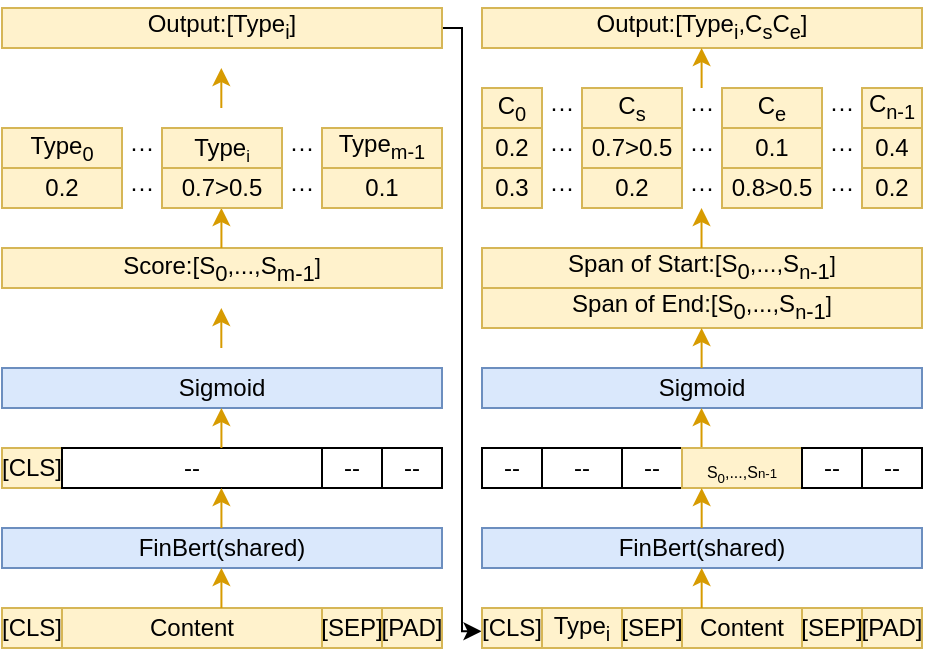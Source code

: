 <mxfile version="21.3.2" type="github">
  <diagram id="C5RBs43oDa-KdzZeNtuy" name="Page-1">
    <mxGraphModel dx="1195" dy="637" grid="0" gridSize="10" guides="1" tooltips="1" connect="1" arrows="1" fold="1" page="1" pageScale="1" pageWidth="827" pageHeight="1169" math="0" shadow="0">
      <root>
        <mxCell id="WIyWlLk6GJQsqaUBKTNV-0" />
        <mxCell id="WIyWlLk6GJQsqaUBKTNV-1" parent="WIyWlLk6GJQsqaUBKTNV-0" />
        <mxCell id="G-Czn8x9Ac623vH-5RZ5-0" value="Content" style="rounded=0;whiteSpace=wrap;html=1;fillColor=#fff2cc;strokeColor=#d6b656;" vertex="1" parent="WIyWlLk6GJQsqaUBKTNV-1">
          <mxGeometry x="120" y="820" width="130" height="20" as="geometry" />
        </mxCell>
        <mxCell id="G-Czn8x9Ac623vH-5RZ5-1" value="[CLS]" style="rounded=0;whiteSpace=wrap;html=1;fillColor=#fff2cc;strokeColor=#d6b656;" vertex="1" parent="WIyWlLk6GJQsqaUBKTNV-1">
          <mxGeometry x="90" y="820" width="30" height="20" as="geometry" />
        </mxCell>
        <mxCell id="G-Czn8x9Ac623vH-5RZ5-2" value="[PAD]" style="rounded=0;whiteSpace=wrap;html=1;fillColor=#fff2cc;strokeColor=#d6b656;" vertex="1" parent="WIyWlLk6GJQsqaUBKTNV-1">
          <mxGeometry x="280" y="820" width="30" height="20" as="geometry" />
        </mxCell>
        <mxCell id="G-Czn8x9Ac623vH-5RZ5-3" value="[SEP]" style="rounded=0;whiteSpace=wrap;html=1;fillColor=#fff2cc;strokeColor=#d6b656;" vertex="1" parent="WIyWlLk6GJQsqaUBKTNV-1">
          <mxGeometry x="250" y="820" width="30" height="20" as="geometry" />
        </mxCell>
        <mxCell id="G-Czn8x9Ac623vH-5RZ5-4" value="[CLS]" style="rounded=0;whiteSpace=wrap;html=1;fillColor=#fff2cc;strokeColor=#d6b656;" vertex="1" parent="WIyWlLk6GJQsqaUBKTNV-1">
          <mxGeometry x="90" y="740" width="30" height="20" as="geometry" />
        </mxCell>
        <mxCell id="G-Czn8x9Ac623vH-5RZ5-5" value="FinBert(shared)" style="rounded=0;whiteSpace=wrap;html=1;fillColor=#dae8fc;strokeColor=#6c8ebf;" vertex="1" parent="WIyWlLk6GJQsqaUBKTNV-1">
          <mxGeometry x="90" y="780" width="220" height="20" as="geometry" />
        </mxCell>
        <mxCell id="G-Czn8x9Ac623vH-5RZ5-7" value="--" style="rounded=0;whiteSpace=wrap;html=1;" vertex="1" parent="WIyWlLk6GJQsqaUBKTNV-1">
          <mxGeometry x="120" y="740" width="130" height="20" as="geometry" />
        </mxCell>
        <mxCell id="G-Czn8x9Ac623vH-5RZ5-8" value="--" style="rounded=0;whiteSpace=wrap;html=1;" vertex="1" parent="WIyWlLk6GJQsqaUBKTNV-1">
          <mxGeometry x="280" y="740" width="30" height="20" as="geometry" />
        </mxCell>
        <mxCell id="G-Czn8x9Ac623vH-5RZ5-9" value="--" style="rounded=0;whiteSpace=wrap;html=1;" vertex="1" parent="WIyWlLk6GJQsqaUBKTNV-1">
          <mxGeometry x="250" y="740" width="30" height="20" as="geometry" />
        </mxCell>
        <mxCell id="G-Czn8x9Ac623vH-5RZ5-10" value="Sigmoid" style="rounded=0;whiteSpace=wrap;html=1;fillColor=#dae8fc;strokeColor=#6c8ebf;" vertex="1" parent="WIyWlLk6GJQsqaUBKTNV-1">
          <mxGeometry x="90" y="700" width="220" height="20" as="geometry" />
        </mxCell>
        <mxCell id="G-Czn8x9Ac623vH-5RZ5-11" value="&lt;p style=&quot;line-height: 0%;&quot;&gt;&lt;font style=&quot;font-size: 12px;&quot;&gt;Score:[S&lt;sub style=&quot;font-size: 11px;&quot;&gt;0&lt;/sub&gt;,...,S&lt;sub style=&quot;font-size: 11px;&quot;&gt;m-1&lt;/sub&gt;&lt;span style=&quot;font-size: 11px;&quot;&gt;]&lt;br style=&quot;font-size: 11px;&quot;&gt;&lt;/span&gt;&lt;br&gt;&lt;/font&gt;&lt;/p&gt;" style="rounded=0;whiteSpace=wrap;html=1;fillColor=#fff2cc;strokeColor=#d6b656;" vertex="1" parent="WIyWlLk6GJQsqaUBKTNV-1">
          <mxGeometry x="90" y="640" width="220" height="20" as="geometry" />
        </mxCell>
        <mxCell id="G-Czn8x9Ac623vH-5RZ5-107" style="edgeStyle=orthogonalEdgeStyle;rounded=0;orthogonalLoop=1;jettySize=auto;html=1;entryX=-0.008;entryY=0.582;entryDx=0;entryDy=0;entryPerimeter=0;" edge="1" parent="WIyWlLk6GJQsqaUBKTNV-1" source="G-Czn8x9Ac623vH-5RZ5-12" target="G-Czn8x9Ac623vH-5RZ5-34">
          <mxGeometry relative="1" as="geometry">
            <Array as="points">
              <mxPoint x="320" y="530" />
              <mxPoint x="320" y="832" />
            </Array>
          </mxGeometry>
        </mxCell>
        <mxCell id="G-Czn8x9Ac623vH-5RZ5-12" value="&lt;p style=&quot;line-height: 0%;&quot;&gt;Output:[Type&lt;sub&gt;i&lt;/sub&gt;]&lt;/p&gt;" style="rounded=0;whiteSpace=wrap;html=1;fillColor=#fff2cc;strokeColor=#d6b656;" vertex="1" parent="WIyWlLk6GJQsqaUBKTNV-1">
          <mxGeometry x="90" y="520" width="220" height="20" as="geometry" />
        </mxCell>
        <mxCell id="G-Czn8x9Ac623vH-5RZ5-16" value="" style="endArrow=classic;html=1;rounded=0;endWidth=15.172;strokeWidth=1;shadow=0;strokeColor=#d79b00;fillColor=#ffe6cc;" edge="1" parent="WIyWlLk6GJQsqaUBKTNV-1">
          <mxGeometry width="50" height="50" relative="1" as="geometry">
            <mxPoint x="199.71" y="820" as="sourcePoint" />
            <mxPoint x="199.71" y="800" as="targetPoint" />
            <Array as="points">
              <mxPoint x="199.71" y="800" />
            </Array>
          </mxGeometry>
        </mxCell>
        <mxCell id="G-Czn8x9Ac623vH-5RZ5-17" value="" style="endArrow=classic;html=1;rounded=0;endWidth=15.172;strokeWidth=1;shadow=0;strokeColor=#d79b00;fillColor=#ffe6cc;" edge="1" parent="WIyWlLk6GJQsqaUBKTNV-1">
          <mxGeometry width="50" height="50" relative="1" as="geometry">
            <mxPoint x="199.71" y="780" as="sourcePoint" />
            <mxPoint x="199.71" y="760" as="targetPoint" />
            <Array as="points">
              <mxPoint x="199.71" y="760" />
            </Array>
          </mxGeometry>
        </mxCell>
        <mxCell id="G-Czn8x9Ac623vH-5RZ5-18" value="" style="endArrow=classic;html=1;rounded=0;endWidth=15.172;strokeWidth=1;shadow=0;strokeColor=#d79b00;fillColor=#ffe6cc;" edge="1" parent="WIyWlLk6GJQsqaUBKTNV-1">
          <mxGeometry width="50" height="50" relative="1" as="geometry">
            <mxPoint x="199.71" y="740" as="sourcePoint" />
            <mxPoint x="199.71" y="720" as="targetPoint" />
            <Array as="points">
              <mxPoint x="199.71" y="720" />
            </Array>
          </mxGeometry>
        </mxCell>
        <mxCell id="G-Czn8x9Ac623vH-5RZ5-19" value="" style="endArrow=classic;html=1;rounded=0;endWidth=15.172;strokeWidth=1;shadow=0;strokeColor=#d79b00;fillColor=#ffe6cc;" edge="1" parent="WIyWlLk6GJQsqaUBKTNV-1">
          <mxGeometry width="50" height="50" relative="1" as="geometry">
            <mxPoint x="199.66" y="690" as="sourcePoint" />
            <mxPoint x="199.66" y="670" as="targetPoint" />
            <Array as="points">
              <mxPoint x="199.66" y="670" />
            </Array>
          </mxGeometry>
        </mxCell>
        <mxCell id="G-Czn8x9Ac623vH-5RZ5-20" value="" style="endArrow=classic;html=1;rounded=0;endWidth=15.172;strokeWidth=1;shadow=0;strokeColor=#d79b00;fillColor=#ffe6cc;" edge="1" parent="WIyWlLk6GJQsqaUBKTNV-1">
          <mxGeometry width="50" height="50" relative="1" as="geometry">
            <mxPoint x="199.71" y="640" as="sourcePoint" />
            <mxPoint x="199.71" y="620" as="targetPoint" />
            <Array as="points">
              <mxPoint x="199.71" y="620" />
            </Array>
          </mxGeometry>
        </mxCell>
        <mxCell id="G-Czn8x9Ac623vH-5RZ5-21" value="" style="endArrow=classic;html=1;rounded=0;endWidth=15.172;strokeWidth=1;shadow=0;strokeColor=#d79b00;fillColor=#ffe6cc;" edge="1" parent="WIyWlLk6GJQsqaUBKTNV-1">
          <mxGeometry width="50" height="50" relative="1" as="geometry">
            <mxPoint x="199.66" y="570" as="sourcePoint" />
            <mxPoint x="199.66" y="550" as="targetPoint" />
            <Array as="points">
              <mxPoint x="199.66" y="550" />
            </Array>
          </mxGeometry>
        </mxCell>
        <mxCell id="G-Czn8x9Ac623vH-5RZ5-22" value="Type&lt;sub&gt;0&lt;/sub&gt;" style="rounded=0;whiteSpace=wrap;html=1;fillColor=#fff2cc;strokeColor=#d6b656;" vertex="1" parent="WIyWlLk6GJQsqaUBKTNV-1">
          <mxGeometry x="90" y="580" width="60" height="20" as="geometry" />
        </mxCell>
        <mxCell id="G-Czn8x9Ac623vH-5RZ5-23" value="Type&lt;span style=&quot;font-size: 10px;&quot;&gt;&lt;sub&gt;i&lt;/sub&gt;&lt;/span&gt;" style="rounded=0;whiteSpace=wrap;html=1;fillColor=#fff2cc;strokeColor=#d6b656;" vertex="1" parent="WIyWlLk6GJQsqaUBKTNV-1">
          <mxGeometry x="170" y="580" width="60" height="20" as="geometry" />
        </mxCell>
        <mxCell id="G-Czn8x9Ac623vH-5RZ5-24" value="0.2" style="rounded=0;whiteSpace=wrap;html=1;fillColor=#fff2cc;strokeColor=#d6b656;" vertex="1" parent="WIyWlLk6GJQsqaUBKTNV-1">
          <mxGeometry x="90" y="600" width="60" height="20" as="geometry" />
        </mxCell>
        <mxCell id="G-Czn8x9Ac623vH-5RZ5-25" value="0.7&amp;gt;0.5" style="rounded=0;whiteSpace=wrap;html=1;fillColor=#fff2cc;strokeColor=#d6b656;" vertex="1" parent="WIyWlLk6GJQsqaUBKTNV-1">
          <mxGeometry x="170" y="600" width="60" height="20" as="geometry" />
        </mxCell>
        <mxCell id="G-Czn8x9Ac623vH-5RZ5-26" value="0.1" style="rounded=0;whiteSpace=wrap;html=1;fillColor=#fff2cc;strokeColor=#d6b656;" vertex="1" parent="WIyWlLk6GJQsqaUBKTNV-1">
          <mxGeometry x="250" y="600" width="60" height="20" as="geometry" />
        </mxCell>
        <mxCell id="G-Czn8x9Ac623vH-5RZ5-27" value="&lt;p style=&quot;line-height: 0%;&quot;&gt;Type&lt;sub&gt;m-1&lt;/sub&gt;&lt;/p&gt;" style="rounded=0;whiteSpace=wrap;html=1;fillColor=#fff2cc;strokeColor=#d6b656;" vertex="1" parent="WIyWlLk6GJQsqaUBKTNV-1">
          <mxGeometry x="250" y="580" width="60" height="20" as="geometry" />
        </mxCell>
        <mxCell id="G-Czn8x9Ac623vH-5RZ5-33" value="Type&lt;sub&gt;i&lt;/sub&gt;" style="rounded=0;whiteSpace=wrap;html=1;fillColor=#fff2cc;strokeColor=#d6b656;" vertex="1" parent="WIyWlLk6GJQsqaUBKTNV-1">
          <mxGeometry x="360" y="820" width="40" height="20" as="geometry" />
        </mxCell>
        <mxCell id="G-Czn8x9Ac623vH-5RZ5-34" value="[CLS]" style="rounded=0;whiteSpace=wrap;html=1;fillColor=#fff2cc;strokeColor=#d6b656;" vertex="1" parent="WIyWlLk6GJQsqaUBKTNV-1">
          <mxGeometry x="330" y="820" width="30" height="20" as="geometry" />
        </mxCell>
        <mxCell id="G-Czn8x9Ac623vH-5RZ5-35" value="[PAD]" style="rounded=0;whiteSpace=wrap;html=1;fillColor=#fff2cc;strokeColor=#d6b656;" vertex="1" parent="WIyWlLk6GJQsqaUBKTNV-1">
          <mxGeometry x="520" y="820" width="30" height="20" as="geometry" />
        </mxCell>
        <mxCell id="G-Czn8x9Ac623vH-5RZ5-36" value="[SEP]" style="rounded=0;whiteSpace=wrap;html=1;fillColor=#fff2cc;strokeColor=#d6b656;" vertex="1" parent="WIyWlLk6GJQsqaUBKTNV-1">
          <mxGeometry x="400" y="820" width="30" height="20" as="geometry" />
        </mxCell>
        <mxCell id="G-Czn8x9Ac623vH-5RZ5-38" value="FinBert(shared)" style="rounded=0;whiteSpace=wrap;html=1;fillColor=#dae8fc;strokeColor=#6c8ebf;" vertex="1" parent="WIyWlLk6GJQsqaUBKTNV-1">
          <mxGeometry x="330" y="780" width="220" height="20" as="geometry" />
        </mxCell>
        <mxCell id="G-Czn8x9Ac623vH-5RZ5-42" value="Sigmoid" style="rounded=0;whiteSpace=wrap;html=1;fillColor=#dae8fc;strokeColor=#6c8ebf;" vertex="1" parent="WIyWlLk6GJQsqaUBKTNV-1">
          <mxGeometry x="330" y="700" width="220" height="20" as="geometry" />
        </mxCell>
        <mxCell id="G-Czn8x9Ac623vH-5RZ5-43" value="&lt;p style=&quot;line-height: 0%;&quot;&gt;&lt;font style=&quot;font-size: 12px;&quot;&gt;Span of Start:[S&lt;sub style=&quot;font-size: 11px;&quot;&gt;0&lt;/sub&gt;,...,S&lt;sub&gt;n&lt;/sub&gt;&lt;sub style=&quot;font-size: 11px;&quot;&gt;-1&lt;/sub&gt;&lt;span style=&quot;font-size: 11px;&quot;&gt;]&lt;br style=&quot;font-size: 11px;&quot;&gt;&lt;/span&gt;&lt;br&gt;&lt;/font&gt;&lt;/p&gt;" style="rounded=0;whiteSpace=wrap;html=1;fillColor=#fff2cc;strokeColor=#d6b656;" vertex="1" parent="WIyWlLk6GJQsqaUBKTNV-1">
          <mxGeometry x="330" y="640" width="220" height="20" as="geometry" />
        </mxCell>
        <mxCell id="G-Czn8x9Ac623vH-5RZ5-44" value="&lt;p style=&quot;line-height: 0%;&quot;&gt;Output:[Type&lt;sub&gt;i&lt;/sub&gt;,C&lt;sub&gt;s&lt;/sub&gt;C&lt;sub&gt;e&lt;/sub&gt;]&lt;/p&gt;" style="rounded=0;whiteSpace=wrap;html=1;fillColor=#fff2cc;strokeColor=#d6b656;" vertex="1" parent="WIyWlLk6GJQsqaUBKTNV-1">
          <mxGeometry x="330" y="520" width="220" height="20" as="geometry" />
        </mxCell>
        <mxCell id="G-Czn8x9Ac623vH-5RZ5-50" value="" style="endArrow=classic;html=1;rounded=0;endWidth=15.172;strokeWidth=1;shadow=0;strokeColor=#d79b00;fillColor=#ffe6cc;" edge="1" parent="WIyWlLk6GJQsqaUBKTNV-1">
          <mxGeometry width="50" height="50" relative="1" as="geometry">
            <mxPoint x="439.8" y="560" as="sourcePoint" />
            <mxPoint x="439.8" y="540" as="targetPoint" />
            <Array as="points">
              <mxPoint x="439.8" y="540" />
            </Array>
          </mxGeometry>
        </mxCell>
        <mxCell id="G-Czn8x9Ac623vH-5RZ5-51" value="C&lt;sub&gt;0&lt;/sub&gt;" style="rounded=0;whiteSpace=wrap;html=1;fillColor=#fff2cc;strokeColor=#d6b656;" vertex="1" parent="WIyWlLk6GJQsqaUBKTNV-1">
          <mxGeometry x="330" y="560" width="30" height="20" as="geometry" />
        </mxCell>
        <mxCell id="G-Czn8x9Ac623vH-5RZ5-52" value="C&lt;sub&gt;s&lt;/sub&gt;" style="rounded=0;whiteSpace=wrap;html=1;fillColor=#fff2cc;strokeColor=#d6b656;" vertex="1" parent="WIyWlLk6GJQsqaUBKTNV-1">
          <mxGeometry x="380" y="560" width="50" height="20" as="geometry" />
        </mxCell>
        <mxCell id="G-Czn8x9Ac623vH-5RZ5-53" value="0.2" style="rounded=0;whiteSpace=wrap;html=1;fillColor=#fff2cc;strokeColor=#d6b656;" vertex="1" parent="WIyWlLk6GJQsqaUBKTNV-1">
          <mxGeometry x="330" y="580" width="30" height="20" as="geometry" />
        </mxCell>
        <mxCell id="G-Czn8x9Ac623vH-5RZ5-54" value="0.7&amp;gt;0.5" style="rounded=0;whiteSpace=wrap;html=1;fillColor=#fff2cc;strokeColor=#d6b656;" vertex="1" parent="WIyWlLk6GJQsqaUBKTNV-1">
          <mxGeometry x="380" y="580" width="50" height="20" as="geometry" />
        </mxCell>
        <mxCell id="G-Czn8x9Ac623vH-5RZ5-55" value="0.4" style="rounded=0;whiteSpace=wrap;html=1;fillColor=#fff2cc;strokeColor=#d6b656;" vertex="1" parent="WIyWlLk6GJQsqaUBKTNV-1">
          <mxGeometry x="520" y="580" width="30" height="20" as="geometry" />
        </mxCell>
        <mxCell id="G-Czn8x9Ac623vH-5RZ5-56" value="&lt;p style=&quot;line-height: 0%;&quot;&gt;C&lt;sub&gt;n-1&lt;/sub&gt;&lt;/p&gt;" style="rounded=0;whiteSpace=wrap;html=1;fillColor=#fff2cc;strokeColor=#d6b656;" vertex="1" parent="WIyWlLk6GJQsqaUBKTNV-1">
          <mxGeometry x="520" y="560" width="30" height="20" as="geometry" />
        </mxCell>
        <mxCell id="G-Czn8x9Ac623vH-5RZ5-60" value="Content" style="rounded=0;whiteSpace=wrap;html=1;fillColor=#fff2cc;strokeColor=#d6b656;" vertex="1" parent="WIyWlLk6GJQsqaUBKTNV-1">
          <mxGeometry x="430" y="820" width="60" height="20" as="geometry" />
        </mxCell>
        <mxCell id="G-Czn8x9Ac623vH-5RZ5-61" value="[SEP]" style="rounded=0;whiteSpace=wrap;html=1;fillColor=#fff2cc;strokeColor=#d6b656;" vertex="1" parent="WIyWlLk6GJQsqaUBKTNV-1">
          <mxGeometry x="490" y="820" width="30" height="20" as="geometry" />
        </mxCell>
        <mxCell id="G-Czn8x9Ac623vH-5RZ5-79" value="···" style="rounded=0;whiteSpace=wrap;html=1;gradientColor=#ffffff;strokeColor=#FFFFFF;fillColor=none;opacity=0;" vertex="1" parent="WIyWlLk6GJQsqaUBKTNV-1">
          <mxGeometry x="150" y="580" width="20" height="20" as="geometry" />
        </mxCell>
        <mxCell id="G-Czn8x9Ac623vH-5RZ5-82" value="···" style="rounded=0;whiteSpace=wrap;html=1;gradientColor=#ffffff;strokeColor=#FFFFFF;fillColor=none;opacity=0;" vertex="1" parent="WIyWlLk6GJQsqaUBKTNV-1">
          <mxGeometry x="150" y="600" width="20" height="20" as="geometry" />
        </mxCell>
        <mxCell id="G-Czn8x9Ac623vH-5RZ5-83" value="···" style="rounded=0;whiteSpace=wrap;html=1;gradientColor=#ffffff;strokeColor=#FFFFFF;fillColor=none;opacity=0;" vertex="1" parent="WIyWlLk6GJQsqaUBKTNV-1">
          <mxGeometry x="230" y="580" width="20" height="20" as="geometry" />
        </mxCell>
        <mxCell id="G-Czn8x9Ac623vH-5RZ5-84" value="···" style="rounded=0;whiteSpace=wrap;html=1;gradientColor=#ffffff;strokeColor=#FFFFFF;fillColor=none;opacity=0;" vertex="1" parent="WIyWlLk6GJQsqaUBKTNV-1">
          <mxGeometry x="230" y="600" width="20" height="20" as="geometry" />
        </mxCell>
        <mxCell id="G-Czn8x9Ac623vH-5RZ5-85" value="&lt;p style=&quot;line-height: 0%;&quot;&gt;&lt;font style=&quot;font-size: 12px;&quot;&gt;Span of End:[S&lt;sub style=&quot;font-size: 11px;&quot;&gt;0&lt;/sub&gt;,...,S&lt;sub&gt;n&lt;/sub&gt;&lt;sub style=&quot;font-size: 11px;&quot;&gt;-1&lt;/sub&gt;&lt;span style=&quot;font-size: 11px;&quot;&gt;]&lt;br style=&quot;font-size: 11px;&quot;&gt;&lt;/span&gt;&lt;br&gt;&lt;/font&gt;&lt;/p&gt;" style="rounded=0;whiteSpace=wrap;html=1;fillColor=#fff2cc;strokeColor=#d6b656;" vertex="1" parent="WIyWlLk6GJQsqaUBKTNV-1">
          <mxGeometry x="330" y="660" width="220" height="20" as="geometry" />
        </mxCell>
        <mxCell id="G-Czn8x9Ac623vH-5RZ5-86" value="0.1" style="rounded=0;whiteSpace=wrap;html=1;fillColor=#fff2cc;strokeColor=#d6b656;" vertex="1" parent="WIyWlLk6GJQsqaUBKTNV-1">
          <mxGeometry x="450" y="580" width="50" height="20" as="geometry" />
        </mxCell>
        <mxCell id="G-Czn8x9Ac623vH-5RZ5-87" value="" style="endArrow=classic;html=1;rounded=0;endWidth=15.172;strokeWidth=1;shadow=0;strokeColor=#d79b00;fillColor=#ffe6cc;" edge="1" parent="WIyWlLk6GJQsqaUBKTNV-1">
          <mxGeometry width="50" height="50" relative="1" as="geometry">
            <mxPoint x="439.8" y="700" as="sourcePoint" />
            <mxPoint x="439.8" y="680" as="targetPoint" />
            <Array as="points">
              <mxPoint x="439.8" y="680" />
            </Array>
          </mxGeometry>
        </mxCell>
        <mxCell id="G-Czn8x9Ac623vH-5RZ5-88" value="C&lt;sub&gt;e&lt;/sub&gt;" style="rounded=0;whiteSpace=wrap;html=1;fillColor=#fff2cc;strokeColor=#d6b656;" vertex="1" parent="WIyWlLk6GJQsqaUBKTNV-1">
          <mxGeometry x="450" y="560" width="50" height="20" as="geometry" />
        </mxCell>
        <mxCell id="G-Czn8x9Ac623vH-5RZ5-90" value="···" style="rounded=0;whiteSpace=wrap;html=1;gradientColor=#ffffff;strokeColor=#FFFFFF;fillColor=none;opacity=0;" vertex="1" parent="WIyWlLk6GJQsqaUBKTNV-1">
          <mxGeometry x="360" y="560" width="20" height="20" as="geometry" />
        </mxCell>
        <mxCell id="G-Czn8x9Ac623vH-5RZ5-91" value="···" style="rounded=0;whiteSpace=wrap;html=1;gradientColor=#ffffff;strokeColor=#FFFFFF;fillColor=none;opacity=0;" vertex="1" parent="WIyWlLk6GJQsqaUBKTNV-1">
          <mxGeometry x="430" y="560" width="20" height="20" as="geometry" />
        </mxCell>
        <mxCell id="G-Czn8x9Ac623vH-5RZ5-92" value="···" style="rounded=0;whiteSpace=wrap;html=1;gradientColor=#ffffff;strokeColor=#FFFFFF;fillColor=none;opacity=0;" vertex="1" parent="WIyWlLk6GJQsqaUBKTNV-1">
          <mxGeometry x="500" y="560" width="20" height="20" as="geometry" />
        </mxCell>
        <mxCell id="G-Czn8x9Ac623vH-5RZ5-93" value="···" style="rounded=0;whiteSpace=wrap;html=1;gradientColor=#ffffff;strokeColor=#FFFFFF;fillColor=none;opacity=0;" vertex="1" parent="WIyWlLk6GJQsqaUBKTNV-1">
          <mxGeometry x="360" y="580" width="20" height="20" as="geometry" />
        </mxCell>
        <mxCell id="G-Czn8x9Ac623vH-5RZ5-94" value="···" style="rounded=0;whiteSpace=wrap;html=1;gradientColor=#ffffff;strokeColor=#FFFFFF;fillColor=none;opacity=0;" vertex="1" parent="WIyWlLk6GJQsqaUBKTNV-1">
          <mxGeometry x="430" y="580" width="20" height="20" as="geometry" />
        </mxCell>
        <mxCell id="G-Czn8x9Ac623vH-5RZ5-95" value="···" style="rounded=0;whiteSpace=wrap;html=1;gradientColor=#ffffff;strokeColor=#FFFFFF;fillColor=none;opacity=0;" vertex="1" parent="WIyWlLk6GJQsqaUBKTNV-1">
          <mxGeometry x="500" y="580" width="20" height="20" as="geometry" />
        </mxCell>
        <mxCell id="G-Czn8x9Ac623vH-5RZ5-99" value="0.8&amp;gt;0.5" style="rounded=0;whiteSpace=wrap;html=1;fillColor=#fff2cc;strokeColor=#d6b656;" vertex="1" parent="WIyWlLk6GJQsqaUBKTNV-1">
          <mxGeometry x="450" y="600" width="50" height="20" as="geometry" />
        </mxCell>
        <mxCell id="G-Czn8x9Ac623vH-5RZ5-100" value="0.3" style="rounded=0;whiteSpace=wrap;html=1;fillColor=#fff2cc;strokeColor=#d6b656;" vertex="1" parent="WIyWlLk6GJQsqaUBKTNV-1">
          <mxGeometry x="330" y="600" width="30" height="20" as="geometry" />
        </mxCell>
        <mxCell id="G-Czn8x9Ac623vH-5RZ5-101" value="0.2" style="rounded=0;whiteSpace=wrap;html=1;fillColor=#fff2cc;strokeColor=#d6b656;" vertex="1" parent="WIyWlLk6GJQsqaUBKTNV-1">
          <mxGeometry x="380" y="600" width="50" height="20" as="geometry" />
        </mxCell>
        <mxCell id="G-Czn8x9Ac623vH-5RZ5-102" value="0.2" style="rounded=0;whiteSpace=wrap;html=1;fillColor=#fff2cc;strokeColor=#d6b656;" vertex="1" parent="WIyWlLk6GJQsqaUBKTNV-1">
          <mxGeometry x="520" y="600" width="30" height="20" as="geometry" />
        </mxCell>
        <mxCell id="G-Czn8x9Ac623vH-5RZ5-103" value="···" style="rounded=0;whiteSpace=wrap;html=1;gradientColor=#ffffff;strokeColor=#FFFFFF;fillColor=none;opacity=0;" vertex="1" parent="WIyWlLk6GJQsqaUBKTNV-1">
          <mxGeometry x="360" y="600" width="20" height="20" as="geometry" />
        </mxCell>
        <mxCell id="G-Czn8x9Ac623vH-5RZ5-104" value="···" style="rounded=0;whiteSpace=wrap;html=1;gradientColor=#ffffff;strokeColor=#FFFFFF;fillColor=none;opacity=0;" vertex="1" parent="WIyWlLk6GJQsqaUBKTNV-1">
          <mxGeometry x="430" y="600" width="20" height="20" as="geometry" />
        </mxCell>
        <mxCell id="G-Czn8x9Ac623vH-5RZ5-105" value="···" style="rounded=0;whiteSpace=wrap;html=1;gradientColor=#ffffff;strokeColor=#FFFFFF;fillColor=none;opacity=0;" vertex="1" parent="WIyWlLk6GJQsqaUBKTNV-1">
          <mxGeometry x="500" y="600" width="20" height="20" as="geometry" />
        </mxCell>
        <mxCell id="G-Czn8x9Ac623vH-5RZ5-112" value="" style="endArrow=classic;html=1;rounded=0;endWidth=15.172;strokeWidth=1;shadow=0;strokeColor=#d79b00;fillColor=#ffe6cc;" edge="1" parent="WIyWlLk6GJQsqaUBKTNV-1">
          <mxGeometry width="50" height="50" relative="1" as="geometry">
            <mxPoint x="439.76" y="640" as="sourcePoint" />
            <mxPoint x="439.76" y="620" as="targetPoint" />
            <Array as="points">
              <mxPoint x="439.76" y="620" />
            </Array>
          </mxGeometry>
        </mxCell>
        <mxCell id="G-Czn8x9Ac623vH-5RZ5-113" value="" style="endArrow=classic;html=1;rounded=0;endWidth=15.172;strokeWidth=1;shadow=0;strokeColor=#d79b00;fillColor=#ffe6cc;" edge="1" parent="WIyWlLk6GJQsqaUBKTNV-1">
          <mxGeometry width="50" height="50" relative="1" as="geometry">
            <mxPoint x="439.76" y="740" as="sourcePoint" />
            <mxPoint x="439.76" y="720" as="targetPoint" />
            <Array as="points">
              <mxPoint x="439.76" y="720" />
            </Array>
          </mxGeometry>
        </mxCell>
        <mxCell id="G-Czn8x9Ac623vH-5RZ5-114" value="--" style="rounded=0;whiteSpace=wrap;html=1;" vertex="1" parent="WIyWlLk6GJQsqaUBKTNV-1">
          <mxGeometry x="360" y="740" width="40" height="20" as="geometry" />
        </mxCell>
        <mxCell id="G-Czn8x9Ac623vH-5RZ5-115" value="--" style="rounded=0;whiteSpace=wrap;html=1;" vertex="1" parent="WIyWlLk6GJQsqaUBKTNV-1">
          <mxGeometry x="330" y="740" width="30" height="20" as="geometry" />
        </mxCell>
        <mxCell id="G-Czn8x9Ac623vH-5RZ5-116" value="--" style="rounded=0;whiteSpace=wrap;html=1;" vertex="1" parent="WIyWlLk6GJQsqaUBKTNV-1">
          <mxGeometry x="520" y="740" width="30" height="20" as="geometry" />
        </mxCell>
        <mxCell id="G-Czn8x9Ac623vH-5RZ5-117" value="--" style="rounded=0;whiteSpace=wrap;html=1;" vertex="1" parent="WIyWlLk6GJQsqaUBKTNV-1">
          <mxGeometry x="400" y="740" width="30" height="20" as="geometry" />
        </mxCell>
        <mxCell id="G-Czn8x9Ac623vH-5RZ5-118" value="&lt;font style=&quot;&quot;&gt;&lt;sub style=&quot;&quot;&gt;&lt;span style=&quot;font-size: 8px;&quot;&gt;S&lt;sub&gt;0&lt;/sub&gt;,...,S&lt;/span&gt;&lt;span style=&quot;font-size: 6.667px;&quot;&gt;n-1&lt;/span&gt;&lt;/sub&gt;&lt;/font&gt;" style="rounded=0;whiteSpace=wrap;html=1;fillColor=#fff2cc;strokeColor=#d6b656;" vertex="1" parent="WIyWlLk6GJQsqaUBKTNV-1">
          <mxGeometry x="430" y="740" width="60" height="20" as="geometry" />
        </mxCell>
        <mxCell id="G-Czn8x9Ac623vH-5RZ5-119" value="--" style="rounded=0;whiteSpace=wrap;html=1;" vertex="1" parent="WIyWlLk6GJQsqaUBKTNV-1">
          <mxGeometry x="490" y="740" width="30" height="20" as="geometry" />
        </mxCell>
        <mxCell id="G-Czn8x9Ac623vH-5RZ5-120" value="" style="endArrow=classic;html=1;rounded=0;endWidth=15.172;strokeWidth=1;shadow=0;strokeColor=#d79b00;fillColor=#ffe6cc;" edge="1" parent="WIyWlLk6GJQsqaUBKTNV-1">
          <mxGeometry width="50" height="50" relative="1" as="geometry">
            <mxPoint x="439.83" y="780" as="sourcePoint" />
            <mxPoint x="439.83" y="760" as="targetPoint" />
            <Array as="points">
              <mxPoint x="439.83" y="760" />
            </Array>
          </mxGeometry>
        </mxCell>
        <mxCell id="G-Czn8x9Ac623vH-5RZ5-121" value="" style="endArrow=classic;html=1;rounded=0;endWidth=15.172;strokeWidth=1;shadow=0;strokeColor=#d79b00;fillColor=#ffe6cc;" edge="1" parent="WIyWlLk6GJQsqaUBKTNV-1">
          <mxGeometry width="50" height="50" relative="1" as="geometry">
            <mxPoint x="439.83" y="820" as="sourcePoint" />
            <mxPoint x="439.83" y="800" as="targetPoint" />
            <Array as="points">
              <mxPoint x="439.83" y="800" />
            </Array>
          </mxGeometry>
        </mxCell>
      </root>
    </mxGraphModel>
  </diagram>
</mxfile>
